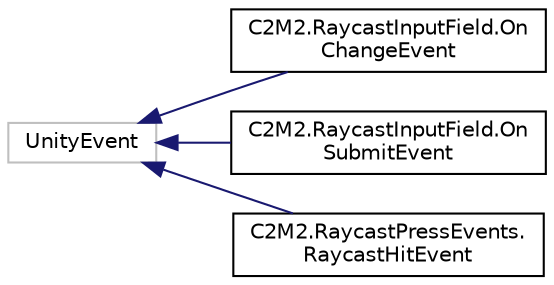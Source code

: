 digraph "Graphical Class Hierarchy"
{
 // LATEX_PDF_SIZE
  edge [fontname="Helvetica",fontsize="10",labelfontname="Helvetica",labelfontsize="10"];
  node [fontname="Helvetica",fontsize="10",shape=record];
  rankdir="LR";
  Node7 [label="UnityEvent",height=0.2,width=0.4,color="grey75", fillcolor="white", style="filled",tooltip=" "];
  Node7 -> Node0 [dir="back",color="midnightblue",fontsize="10",style="solid",fontname="Helvetica"];
  Node0 [label="C2M2.RaycastInputField.On\lChangeEvent",height=0.2,width=0.4,color="black", fillcolor="white", style="filled",URL="$da/d12/class_c2_m2_1_1_raycast_input_field_1_1_on_change_event.html",tooltip=" "];
  Node7 -> Node9 [dir="back",color="midnightblue",fontsize="10",style="solid",fontname="Helvetica"];
  Node9 [label="C2M2.RaycastInputField.On\lSubmitEvent",height=0.2,width=0.4,color="black", fillcolor="white", style="filled",URL="$d9/df8/class_c2_m2_1_1_raycast_input_field_1_1_on_submit_event.html",tooltip=" "];
  Node7 -> Node10 [dir="back",color="midnightblue",fontsize="10",style="solid",fontname="Helvetica"];
  Node10 [label="C2M2.RaycastPressEvents.\lRaycastHitEvent",height=0.2,width=0.4,color="black", fillcolor="white", style="filled",URL="$db/d79/class_c2_m2_1_1_raycast_press_events_1_1_raycast_hit_event.html",tooltip=" "];
}
